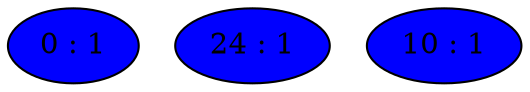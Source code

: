 strict graph {
0[label="0 : 1" style=filled fillcolor="blue1"];
24[label="24 : 1" style=filled fillcolor="blue1"];
10[label="10 : 1" style=filled fillcolor="blue1"];
}